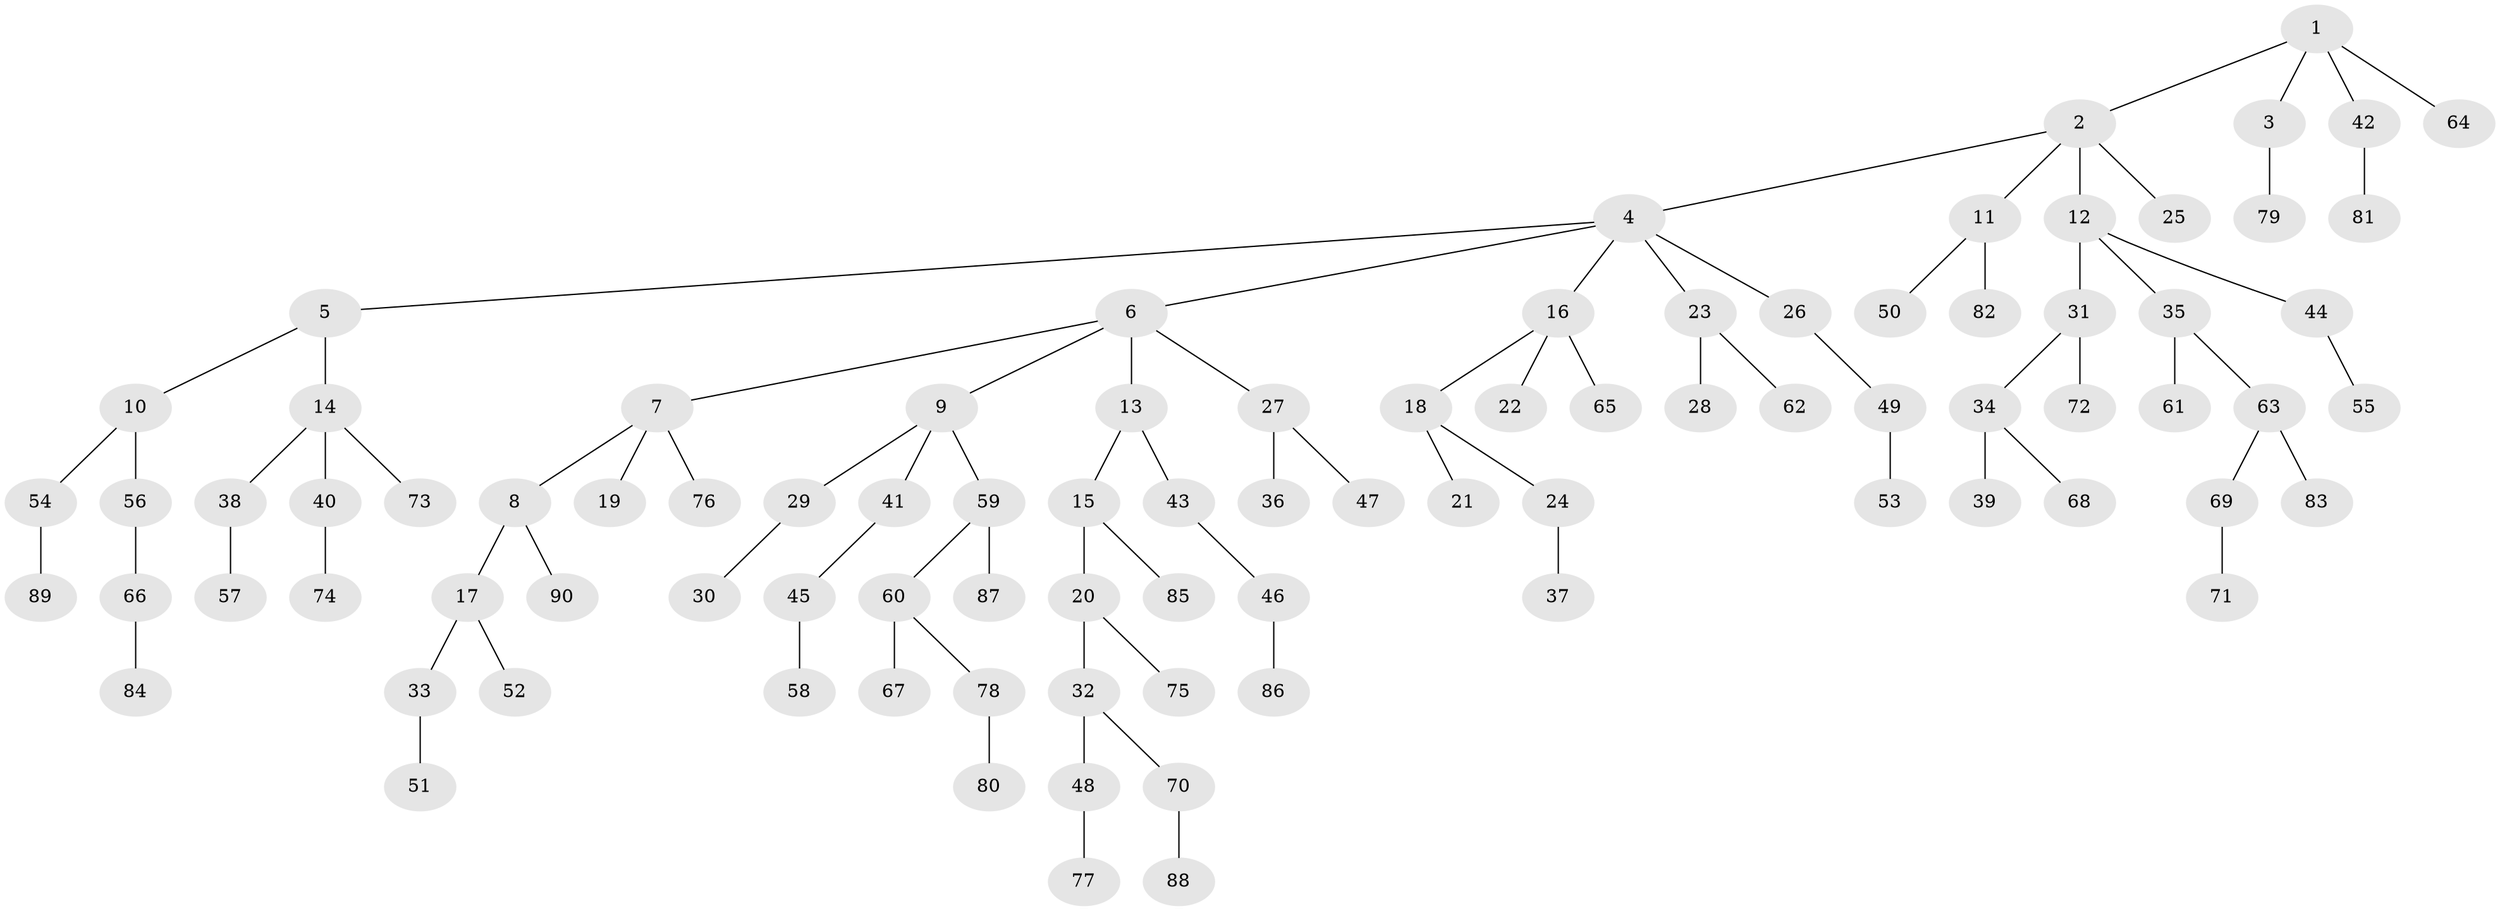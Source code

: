 // Generated by graph-tools (version 1.1) at 2025/26/03/09/25 03:26:24]
// undirected, 90 vertices, 89 edges
graph export_dot {
graph [start="1"]
  node [color=gray90,style=filled];
  1;
  2;
  3;
  4;
  5;
  6;
  7;
  8;
  9;
  10;
  11;
  12;
  13;
  14;
  15;
  16;
  17;
  18;
  19;
  20;
  21;
  22;
  23;
  24;
  25;
  26;
  27;
  28;
  29;
  30;
  31;
  32;
  33;
  34;
  35;
  36;
  37;
  38;
  39;
  40;
  41;
  42;
  43;
  44;
  45;
  46;
  47;
  48;
  49;
  50;
  51;
  52;
  53;
  54;
  55;
  56;
  57;
  58;
  59;
  60;
  61;
  62;
  63;
  64;
  65;
  66;
  67;
  68;
  69;
  70;
  71;
  72;
  73;
  74;
  75;
  76;
  77;
  78;
  79;
  80;
  81;
  82;
  83;
  84;
  85;
  86;
  87;
  88;
  89;
  90;
  1 -- 2;
  1 -- 3;
  1 -- 42;
  1 -- 64;
  2 -- 4;
  2 -- 11;
  2 -- 12;
  2 -- 25;
  3 -- 79;
  4 -- 5;
  4 -- 6;
  4 -- 16;
  4 -- 23;
  4 -- 26;
  5 -- 10;
  5 -- 14;
  6 -- 7;
  6 -- 9;
  6 -- 13;
  6 -- 27;
  7 -- 8;
  7 -- 19;
  7 -- 76;
  8 -- 17;
  8 -- 90;
  9 -- 29;
  9 -- 41;
  9 -- 59;
  10 -- 54;
  10 -- 56;
  11 -- 50;
  11 -- 82;
  12 -- 31;
  12 -- 35;
  12 -- 44;
  13 -- 15;
  13 -- 43;
  14 -- 38;
  14 -- 40;
  14 -- 73;
  15 -- 20;
  15 -- 85;
  16 -- 18;
  16 -- 22;
  16 -- 65;
  17 -- 33;
  17 -- 52;
  18 -- 21;
  18 -- 24;
  20 -- 32;
  20 -- 75;
  23 -- 28;
  23 -- 62;
  24 -- 37;
  26 -- 49;
  27 -- 36;
  27 -- 47;
  29 -- 30;
  31 -- 34;
  31 -- 72;
  32 -- 48;
  32 -- 70;
  33 -- 51;
  34 -- 39;
  34 -- 68;
  35 -- 61;
  35 -- 63;
  38 -- 57;
  40 -- 74;
  41 -- 45;
  42 -- 81;
  43 -- 46;
  44 -- 55;
  45 -- 58;
  46 -- 86;
  48 -- 77;
  49 -- 53;
  54 -- 89;
  56 -- 66;
  59 -- 60;
  59 -- 87;
  60 -- 67;
  60 -- 78;
  63 -- 69;
  63 -- 83;
  66 -- 84;
  69 -- 71;
  70 -- 88;
  78 -- 80;
}
